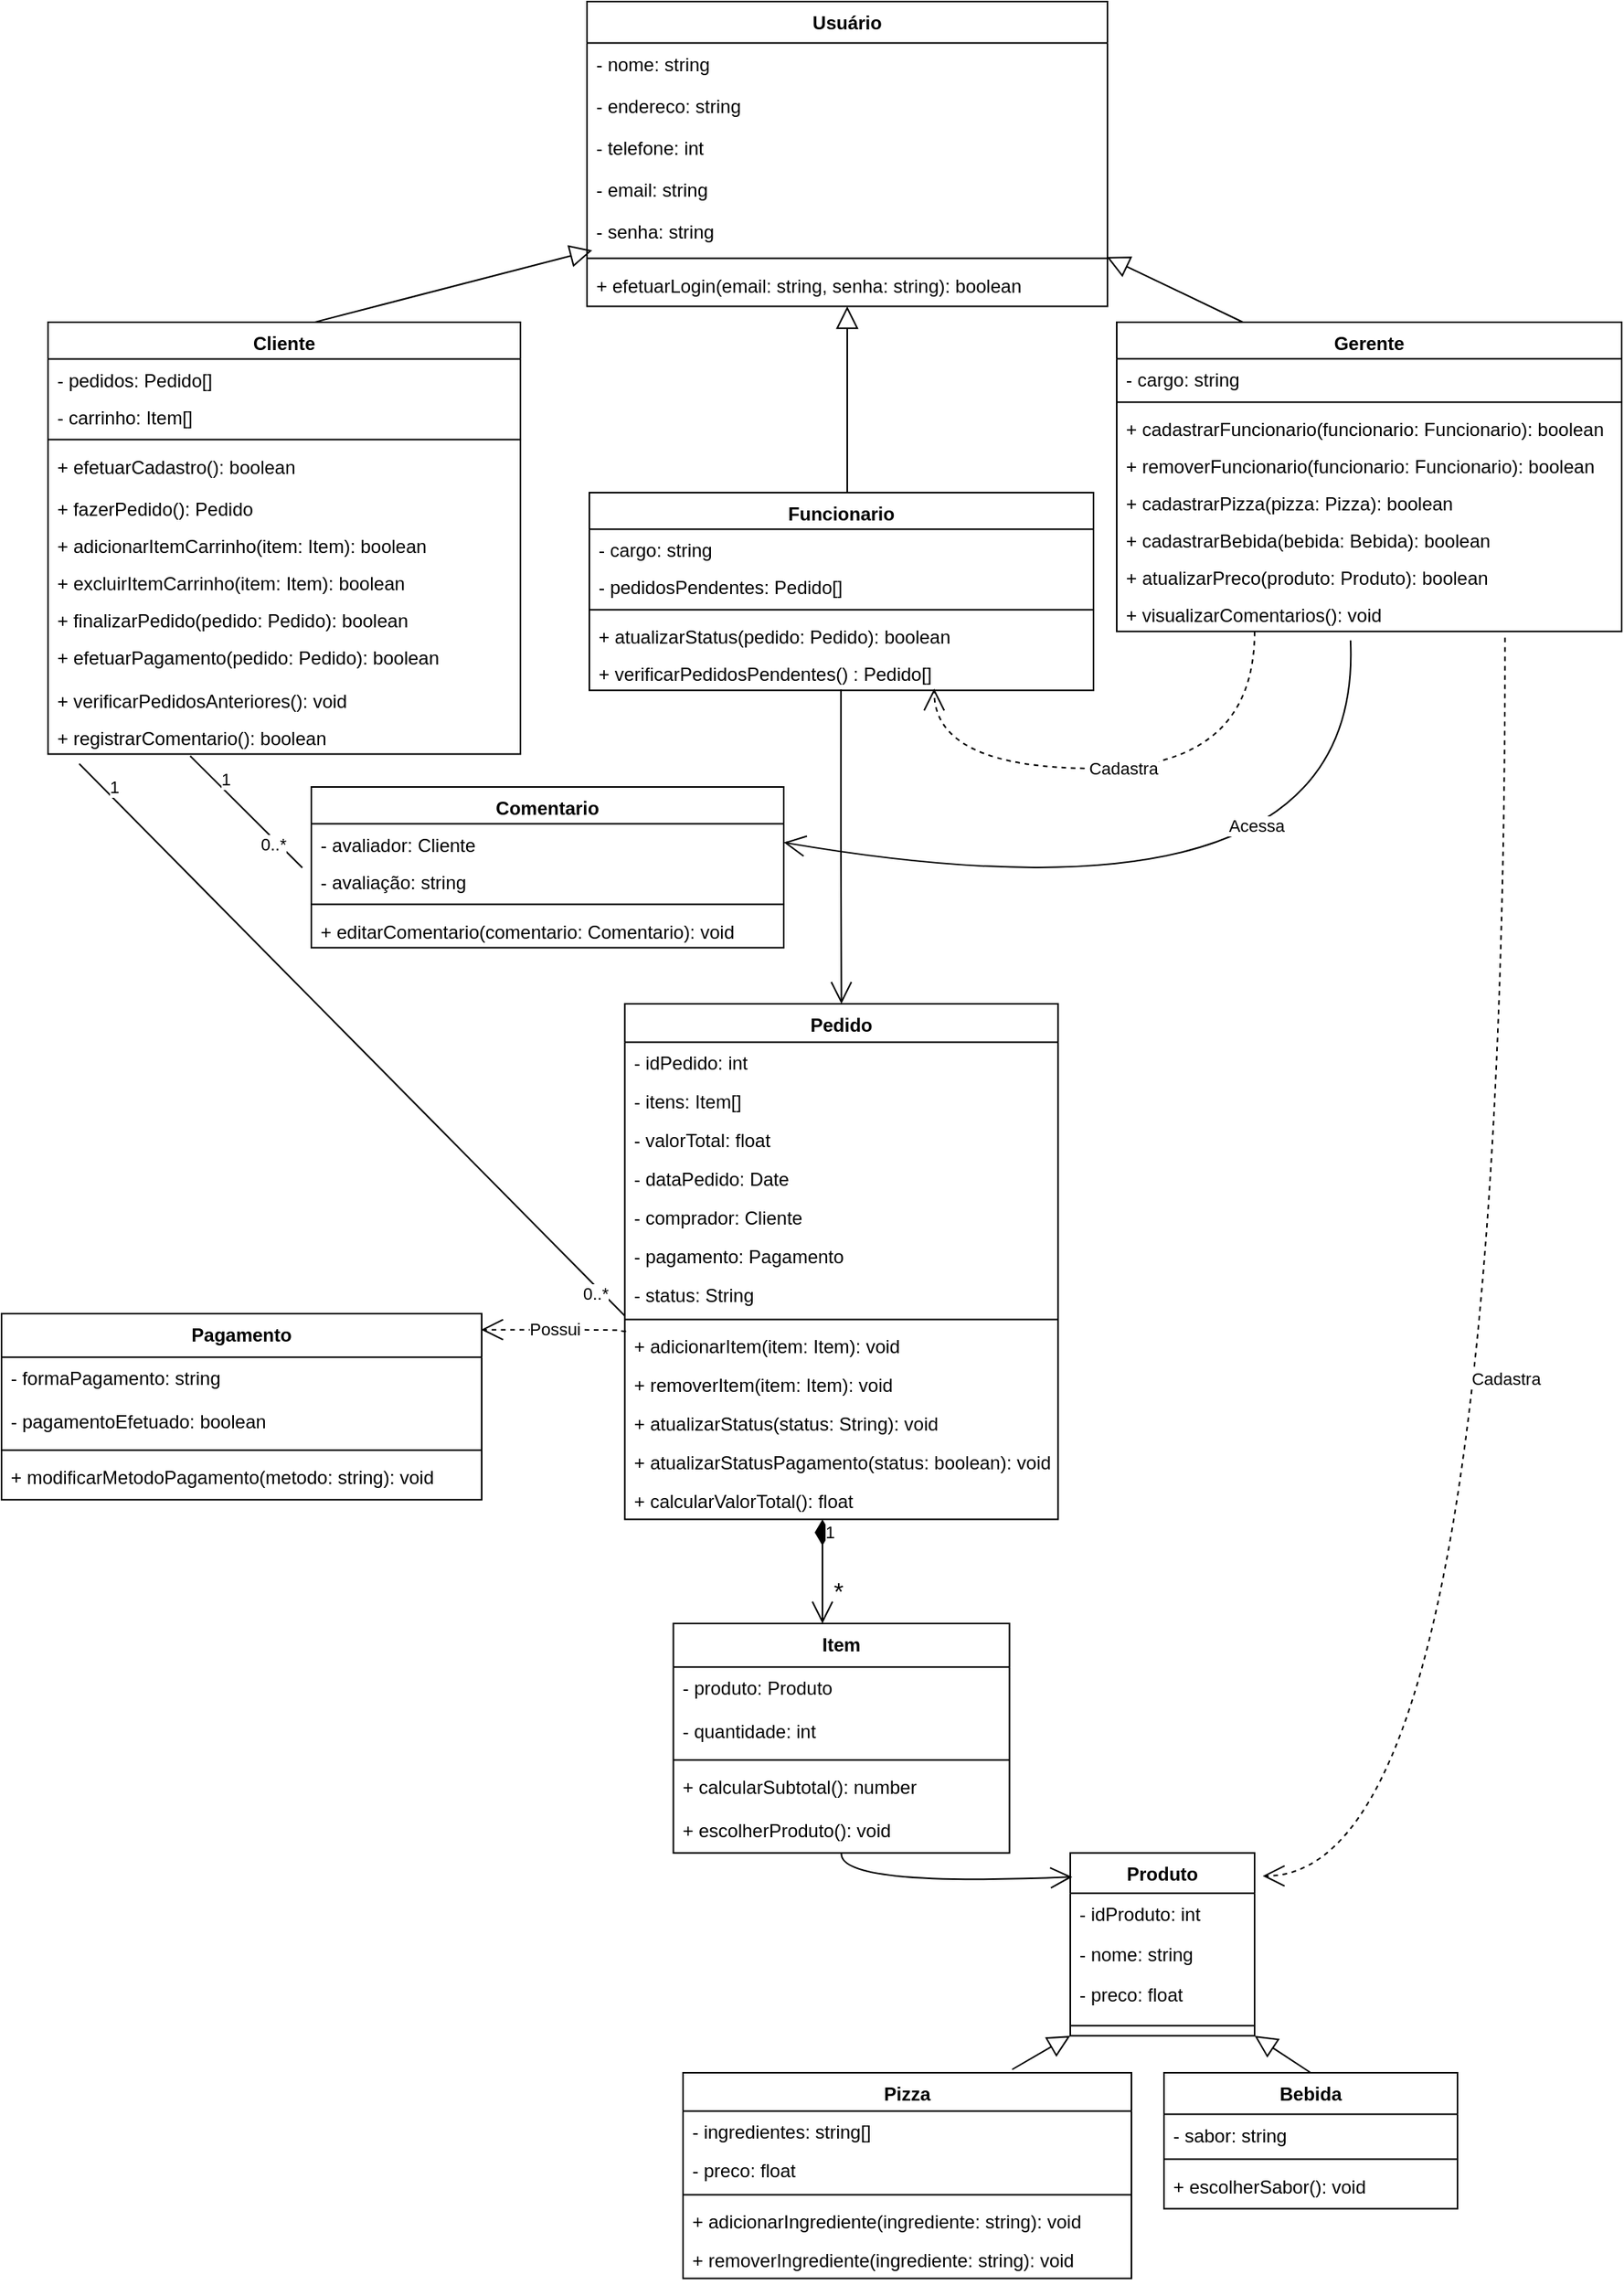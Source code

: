 <mxfile version="22.1.4" type="github">
  <diagram name="Página-1" id="_QHT0VM7mfmA924iPTIp">
    <mxGraphModel dx="2008" dy="1850" grid="1" gridSize="10" guides="1" tooltips="1" connect="1" arrows="1" fold="1" page="1" pageScale="1" pageWidth="827" pageHeight="1169" math="0" shadow="0">
      <root>
        <mxCell id="0" />
        <mxCell id="1" parent="0" />
        <mxCell id="14" value="Funcionario" style="swimlane;fontStyle=1;align=center;verticalAlign=top;childLayout=stackLayout;horizontal=1;startSize=23.606;horizontalStack=0;resizeParent=1;resizeParentMax=0;resizeLast=0;collapsible=0;marginBottom=0;" parent="1" vertex="1">
          <mxGeometry x="79.5" y="120" width="325.5" height="127.606" as="geometry" />
        </mxCell>
        <mxCell id="20" value="- cargo: string" style="text;strokeColor=none;fillColor=none;align=left;verticalAlign=top;spacingLeft=4;spacingRight=4;overflow=hidden;rotatable=0;points=[[0,0.5],[1,0.5]];portConstraint=eastwest;" parent="14" vertex="1">
          <mxGeometry y="23.606" width="325.5" height="24" as="geometry" />
        </mxCell>
        <mxCell id="4cy8AQnVeeCg22Ec7TbV-84" value="- pedidosPendentes: Pedido[]" style="text;strokeColor=none;fillColor=none;align=left;verticalAlign=top;spacingLeft=4;spacingRight=4;overflow=hidden;rotatable=0;points=[[0,0.5],[1,0.5]];portConstraint=eastwest;" vertex="1" parent="14">
          <mxGeometry y="47.606" width="325.5" height="24" as="geometry" />
        </mxCell>
        <mxCell id="21" style="line;strokeWidth=1;fillColor=none;align=left;verticalAlign=middle;spacingTop=-1;spacingLeft=3;spacingRight=3;rotatable=0;labelPosition=right;points=[];portConstraint=eastwest;strokeColor=inherit;" parent="14" vertex="1">
          <mxGeometry y="71.606" width="325.5" height="8" as="geometry" />
        </mxCell>
        <mxCell id="SXoZxHdqQvmYgP3eN_0H-120" value="+ atualizarStatus(pedido: Pedido): boolean" style="text;strokeColor=none;fillColor=none;align=left;verticalAlign=top;spacingLeft=4;spacingRight=4;overflow=hidden;rotatable=0;points=[[0,0.5],[1,0.5]];portConstraint=eastwest;" parent="14" vertex="1">
          <mxGeometry y="79.606" width="325.5" height="24" as="geometry" />
        </mxCell>
        <mxCell id="SXoZxHdqQvmYgP3eN_0H-117" value="+ verificarPedidosPendentes() : Pedido[]" style="text;strokeColor=none;fillColor=none;align=left;verticalAlign=top;spacingLeft=4;spacingRight=4;overflow=hidden;rotatable=0;points=[[0,0.5],[1,0.5]];portConstraint=eastwest;" parent="14" vertex="1">
          <mxGeometry y="103.606" width="325.5" height="24" as="geometry" />
        </mxCell>
        <mxCell id="SXoZxHdqQvmYgP3eN_0H-110" style="rounded=0;orthogonalLoop=1;jettySize=auto;html=1;exitX=0.25;exitY=0;exitDx=0;exitDy=0;endArrow=block;endFill=0;entryX=0.999;entryY=1.118;entryDx=0;entryDy=0;endSize=12;entryPerimeter=0;" parent="1" source="27" target="SXoZxHdqQvmYgP3eN_0H-99" edge="1">
          <mxGeometry relative="1" as="geometry" />
        </mxCell>
        <mxCell id="27" value="Gerente" style="swimlane;fontStyle=1;align=center;verticalAlign=top;childLayout=stackLayout;horizontal=1;startSize=23.606;horizontalStack=0;resizeParent=1;resizeParentMax=0;resizeLast=0;collapsible=0;marginBottom=0;" parent="1" vertex="1">
          <mxGeometry x="420" y="10" width="326" height="199.606" as="geometry" />
        </mxCell>
        <mxCell id="SXoZxHdqQvmYgP3eN_0H-112" value="- cargo: string" style="text;strokeColor=none;fillColor=none;align=left;verticalAlign=top;spacingLeft=4;spacingRight=4;overflow=hidden;rotatable=0;points=[[0,0.5],[1,0.5]];portConstraint=eastwest;" parent="27" vertex="1">
          <mxGeometry y="23.606" width="326" height="24" as="geometry" />
        </mxCell>
        <mxCell id="34" style="line;strokeWidth=1;fillColor=none;align=left;verticalAlign=middle;spacingTop=-1;spacingLeft=3;spacingRight=3;rotatable=0;labelPosition=right;points=[];portConstraint=eastwest;strokeColor=inherit;" parent="27" vertex="1">
          <mxGeometry y="47.606" width="326" height="8" as="geometry" />
        </mxCell>
        <mxCell id="35" value="+ cadastrarFuncionario(funcionario: Funcionario): boolean" style="text;strokeColor=none;fillColor=none;align=left;verticalAlign=top;spacingLeft=4;spacingRight=4;overflow=hidden;rotatable=0;points=[[0,0.5],[1,0.5]];portConstraint=eastwest;" parent="27" vertex="1">
          <mxGeometry y="55.606" width="326" height="24" as="geometry" />
        </mxCell>
        <mxCell id="36" value="+ removerFuncionario(funcionario: Funcionario): boolean" style="text;strokeColor=none;fillColor=none;align=left;verticalAlign=top;spacingLeft=4;spacingRight=4;overflow=hidden;rotatable=0;points=[[0,0.5],[1,0.5]];portConstraint=eastwest;" parent="27" vertex="1">
          <mxGeometry y="79.606" width="326" height="24" as="geometry" />
        </mxCell>
        <mxCell id="37" value="+ cadastrarPizza(pizza: Pizza): boolean" style="text;strokeColor=none;fillColor=none;align=left;verticalAlign=top;spacingLeft=4;spacingRight=4;overflow=hidden;rotatable=0;points=[[0,0.5],[1,0.5]];portConstraint=eastwest;" parent="27" vertex="1">
          <mxGeometry y="103.606" width="326" height="24" as="geometry" />
        </mxCell>
        <mxCell id="38" value="+ cadastrarBebida(bebida: Bebida): boolean" style="text;strokeColor=none;fillColor=none;align=left;verticalAlign=top;spacingLeft=4;spacingRight=4;overflow=hidden;rotatable=0;points=[[0,0.5],[1,0.5]];portConstraint=eastwest;" parent="27" vertex="1">
          <mxGeometry y="127.606" width="326" height="24" as="geometry" />
        </mxCell>
        <mxCell id="DunoJFlVvEclXtKHdvrS-126" value="+ atualizarPreco(produto: Produto): boolean" style="text;strokeColor=none;fillColor=none;align=left;verticalAlign=top;spacingLeft=4;spacingRight=4;overflow=hidden;rotatable=0;points=[[0,0.5],[1,0.5]];portConstraint=eastwest;" parent="27" vertex="1">
          <mxGeometry y="151.606" width="326" height="24" as="geometry" />
        </mxCell>
        <mxCell id="DunoJFlVvEclXtKHdvrS-119" value="+ visualizarComentarios(): void" style="text;strokeColor=none;fillColor=none;align=left;verticalAlign=top;spacingLeft=4;spacingRight=4;overflow=hidden;rotatable=0;points=[[0,0.5],[1,0.5]];portConstraint=eastwest;" parent="27" vertex="1">
          <mxGeometry y="175.606" width="326" height="24" as="geometry" />
        </mxCell>
        <mxCell id="40" value="Pizza" style="swimlane;fontStyle=1;align=center;verticalAlign=top;childLayout=stackLayout;horizontal=1;startSize=24.731;horizontalStack=0;resizeParent=1;resizeParentMax=0;resizeLast=0;collapsible=0;marginBottom=0;" parent="1" vertex="1">
          <mxGeometry x="140" y="1140" width="289.5" height="132.731" as="geometry" />
        </mxCell>
        <mxCell id="43" value="- ingredientes: string[]" style="text;strokeColor=none;fillColor=none;align=left;verticalAlign=top;spacingLeft=4;spacingRight=4;overflow=hidden;rotatable=0;points=[[0,0.5],[1,0.5]];portConstraint=eastwest;" parent="40" vertex="1">
          <mxGeometry y="24.731" width="289.5" height="25" as="geometry" />
        </mxCell>
        <mxCell id="44" value="- preco: float" style="text;strokeColor=none;fillColor=none;align=left;verticalAlign=top;spacingLeft=4;spacingRight=4;overflow=hidden;rotatable=0;points=[[0,0.5],[1,0.5]];portConstraint=eastwest;" parent="40" vertex="1">
          <mxGeometry y="49.731" width="289.5" height="25" as="geometry" />
        </mxCell>
        <mxCell id="45" style="line;strokeWidth=1;fillColor=none;align=left;verticalAlign=middle;spacingTop=-1;spacingLeft=3;spacingRight=3;rotatable=0;labelPosition=right;points=[];portConstraint=eastwest;strokeColor=inherit;" parent="40" vertex="1">
          <mxGeometry y="74.731" width="289.5" height="8" as="geometry" />
        </mxCell>
        <mxCell id="47" value="+ adicionarIngrediente(ingrediente: string): void" style="text;strokeColor=none;fillColor=none;align=left;verticalAlign=top;spacingLeft=4;spacingRight=4;overflow=hidden;rotatable=0;points=[[0,0.5],[1,0.5]];portConstraint=eastwest;" parent="40" vertex="1">
          <mxGeometry y="82.731" width="289.5" height="25" as="geometry" />
        </mxCell>
        <mxCell id="48" value="+ removerIngrediente(ingrediente: string): void" style="text;strokeColor=none;fillColor=none;align=left;verticalAlign=top;spacingLeft=4;spacingRight=4;overflow=hidden;rotatable=0;points=[[0,0.5],[1,0.5]];portConstraint=eastwest;" parent="40" vertex="1">
          <mxGeometry y="107.731" width="289.5" height="25" as="geometry" />
        </mxCell>
        <mxCell id="49" value="Bebida" style="swimlane;fontStyle=1;align=center;verticalAlign=top;childLayout=stackLayout;horizontal=1;startSize=26.756;horizontalStack=0;resizeParent=1;resizeParentMax=0;resizeLast=0;collapsible=0;marginBottom=0;" parent="1" vertex="1">
          <mxGeometry x="450.5" y="1140" width="189.5" height="87.756" as="geometry" />
        </mxCell>
        <mxCell id="DunoJFlVvEclXtKHdvrS-124" value="- sabor: string" style="text;strokeColor=none;fillColor=none;align=left;verticalAlign=top;spacingLeft=4;spacingRight=4;overflow=hidden;rotatable=0;points=[[0,0.5],[1,0.5]];portConstraint=eastwest;" parent="49" vertex="1">
          <mxGeometry y="26.756" width="189.5" height="25" as="geometry" />
        </mxCell>
        <mxCell id="53" style="line;strokeWidth=1;fillColor=none;align=left;verticalAlign=middle;spacingTop=-1;spacingLeft=3;spacingRight=3;rotatable=0;labelPosition=right;points=[];portConstraint=eastwest;strokeColor=inherit;" parent="49" vertex="1">
          <mxGeometry y="51.756" width="189.5" height="8" as="geometry" />
        </mxCell>
        <mxCell id="_cIstE_mvzX2A864JyEK-101" value="+ escolherSabor(): void" style="text;strokeColor=none;fillColor=none;align=left;verticalAlign=top;spacingLeft=4;spacingRight=4;overflow=hidden;rotatable=0;points=[[0,0.5],[1,0.5]];portConstraint=eastwest;" parent="49" vertex="1">
          <mxGeometry y="59.756" width="189.5" height="28" as="geometry" />
        </mxCell>
        <mxCell id="55" value="Pedido" style="swimlane;fontStyle=1;align=center;verticalAlign=top;childLayout=stackLayout;horizontal=1;startSize=24.731;horizontalStack=0;resizeParent=1;resizeParentMax=0;resizeLast=0;collapsible=0;marginBottom=0;" parent="1" vertex="1">
          <mxGeometry x="102.38" y="450" width="279.75" height="332.731" as="geometry" />
        </mxCell>
        <mxCell id="56" value="- idPedido: int" style="text;strokeColor=none;fillColor=none;align=left;verticalAlign=top;spacingLeft=4;spacingRight=4;overflow=hidden;rotatable=0;points=[[0,0.5],[1,0.5]];portConstraint=eastwest;" parent="55" vertex="1">
          <mxGeometry y="24.731" width="279.75" height="25" as="geometry" />
        </mxCell>
        <mxCell id="57" value="- itens: Item[]" style="text;strokeColor=none;fillColor=none;align=left;verticalAlign=top;spacingLeft=4;spacingRight=4;overflow=hidden;rotatable=0;points=[[0,0.5],[1,0.5]];portConstraint=eastwest;" parent="55" vertex="1">
          <mxGeometry y="49.731" width="279.75" height="25" as="geometry" />
        </mxCell>
        <mxCell id="58" value="- valorTotal: float" style="text;strokeColor=none;fillColor=none;align=left;verticalAlign=top;spacingLeft=4;spacingRight=4;overflow=hidden;rotatable=0;points=[[0,0.5],[1,0.5]];portConstraint=eastwest;" parent="55" vertex="1">
          <mxGeometry y="74.731" width="279.75" height="25" as="geometry" />
        </mxCell>
        <mxCell id="59" value="- dataPedido: Date" style="text;strokeColor=none;fillColor=none;align=left;verticalAlign=top;spacingLeft=4;spacingRight=4;overflow=hidden;rotatable=0;points=[[0,0.5],[1,0.5]];portConstraint=eastwest;" parent="55" vertex="1">
          <mxGeometry y="99.731" width="279.75" height="25" as="geometry" />
        </mxCell>
        <mxCell id="DunoJFlVvEclXtKHdvrS-103" value="- comprador: Cliente" style="text;strokeColor=none;fillColor=none;align=left;verticalAlign=top;spacingLeft=4;spacingRight=4;overflow=hidden;rotatable=0;points=[[0,0.5],[1,0.5]];portConstraint=eastwest;" parent="55" vertex="1">
          <mxGeometry y="124.731" width="279.75" height="25" as="geometry" />
        </mxCell>
        <mxCell id="4cy8AQnVeeCg22Ec7TbV-82" value="- pagamento: Pagamento" style="text;strokeColor=none;fillColor=none;align=left;verticalAlign=top;spacingLeft=4;spacingRight=4;overflow=hidden;rotatable=0;points=[[0,0.5],[1,0.5]];portConstraint=eastwest;" vertex="1" parent="55">
          <mxGeometry y="149.731" width="279.75" height="25" as="geometry" />
        </mxCell>
        <mxCell id="SXoZxHdqQvmYgP3eN_0H-115" value="- status: String" style="text;strokeColor=none;fillColor=none;align=left;verticalAlign=top;spacingLeft=4;spacingRight=4;overflow=hidden;rotatable=0;points=[[0,0.5],[1,0.5]];portConstraint=eastwest;" parent="55" vertex="1">
          <mxGeometry y="174.731" width="279.75" height="25" as="geometry" />
        </mxCell>
        <mxCell id="60" style="line;strokeWidth=1;fillColor=none;align=left;verticalAlign=middle;spacingTop=-1;spacingLeft=3;spacingRight=3;rotatable=0;labelPosition=right;points=[];portConstraint=eastwest;strokeColor=inherit;" parent="55" vertex="1">
          <mxGeometry y="199.731" width="279.75" height="8" as="geometry" />
        </mxCell>
        <mxCell id="61" value="+ adicionarItem(item: Item): void" style="text;strokeColor=none;fillColor=none;align=left;verticalAlign=top;spacingLeft=4;spacingRight=4;overflow=hidden;rotatable=0;points=[[0,0.5],[1,0.5]];portConstraint=eastwest;" parent="55" vertex="1">
          <mxGeometry y="207.731" width="279.75" height="25" as="geometry" />
        </mxCell>
        <mxCell id="62" value="+ removerItem(item: Item): void" style="text;strokeColor=none;fillColor=none;align=left;verticalAlign=top;spacingLeft=4;spacingRight=4;overflow=hidden;rotatable=0;points=[[0,0.5],[1,0.5]];portConstraint=eastwest;" parent="55" vertex="1">
          <mxGeometry y="232.731" width="279.75" height="25" as="geometry" />
        </mxCell>
        <mxCell id="_cIstE_mvzX2A864JyEK-83" value="+ atualizarStatus(status: String): void" style="text;strokeColor=none;fillColor=none;align=left;verticalAlign=top;spacingLeft=4;spacingRight=4;overflow=hidden;rotatable=0;points=[[0,0.5],[1,0.5]];portConstraint=eastwest;" parent="55" vertex="1">
          <mxGeometry y="257.731" width="279.75" height="25" as="geometry" />
        </mxCell>
        <mxCell id="4cy8AQnVeeCg22Ec7TbV-83" value="+ atualizarStatusPagamento(status: boolean): void" style="text;strokeColor=none;fillColor=none;align=left;verticalAlign=top;spacingLeft=4;spacingRight=4;overflow=hidden;rotatable=0;points=[[0,0.5],[1,0.5]];portConstraint=eastwest;" vertex="1" parent="55">
          <mxGeometry y="282.731" width="279.75" height="25" as="geometry" />
        </mxCell>
        <mxCell id="63" value="+ calcularValorTotal(): float" style="text;strokeColor=none;fillColor=none;align=left;verticalAlign=top;spacingLeft=4;spacingRight=4;overflow=hidden;rotatable=0;points=[[0,0.5],[1,0.5]];portConstraint=eastwest;" parent="55" vertex="1">
          <mxGeometry y="307.731" width="279.75" height="25" as="geometry" />
        </mxCell>
        <mxCell id="64" value="Item" style="swimlane;fontStyle=1;align=center;verticalAlign=top;childLayout=stackLayout;horizontal=1;startSize=28.106;horizontalStack=0;resizeParent=1;resizeParentMax=0;resizeLast=0;collapsible=0;marginBottom=0;" parent="1" vertex="1">
          <mxGeometry x="133.75" y="850" width="217" height="148.106" as="geometry" />
        </mxCell>
        <mxCell id="65" value="- produto: Produto" style="text;strokeColor=none;fillColor=none;align=left;verticalAlign=top;spacingLeft=4;spacingRight=4;overflow=hidden;rotatable=0;points=[[0,0.5],[1,0.5]];portConstraint=eastwest;" parent="64" vertex="1">
          <mxGeometry y="28.106" width="217" height="28" as="geometry" />
        </mxCell>
        <mxCell id="66" value="- quantidade: int" style="text;strokeColor=none;fillColor=none;align=left;verticalAlign=top;spacingLeft=4;spacingRight=4;overflow=hidden;rotatable=0;points=[[0,0.5],[1,0.5]];portConstraint=eastwest;" parent="64" vertex="1">
          <mxGeometry y="56.106" width="217" height="28" as="geometry" />
        </mxCell>
        <mxCell id="67" style="line;strokeWidth=1;fillColor=none;align=left;verticalAlign=middle;spacingTop=-1;spacingLeft=3;spacingRight=3;rotatable=0;labelPosition=right;points=[];portConstraint=eastwest;strokeColor=inherit;" parent="64" vertex="1">
          <mxGeometry y="84.106" width="217" height="8" as="geometry" />
        </mxCell>
        <mxCell id="_cIstE_mvzX2A864JyEK-99" value="+ calcularSubtotal(): number" style="text;strokeColor=none;fillColor=none;align=left;verticalAlign=top;spacingLeft=4;spacingRight=4;overflow=hidden;rotatable=0;points=[[0,0.5],[1,0.5]];portConstraint=eastwest;" parent="64" vertex="1">
          <mxGeometry y="92.106" width="217" height="28" as="geometry" />
        </mxCell>
        <mxCell id="68" value="+ escolherProduto(): void" style="text;strokeColor=none;fillColor=none;align=left;verticalAlign=top;spacingLeft=4;spacingRight=4;overflow=hidden;rotatable=0;points=[[0,0.5],[1,0.5]];portConstraint=eastwest;" parent="64" vertex="1">
          <mxGeometry y="120.106" width="217" height="28" as="geometry" />
        </mxCell>
        <mxCell id="69" value="Produto" style="swimlane;fontStyle=1;align=center;verticalAlign=top;childLayout=stackLayout;horizontal=1;startSize=26.019;horizontalStack=0;resizeParent=1;resizeParentMax=0;resizeLast=0;collapsible=0;marginBottom=0;" parent="1" vertex="1">
          <mxGeometry x="390" y="998.11" width="119" height="118.019" as="geometry" />
        </mxCell>
        <mxCell id="70" value="- idProduto: int" style="text;strokeColor=none;fillColor=none;align=left;verticalAlign=top;spacingLeft=4;spacingRight=4;overflow=hidden;rotatable=0;points=[[0,0.5],[1,0.5]];portConstraint=eastwest;" parent="69" vertex="1">
          <mxGeometry y="26.019" width="119" height="26" as="geometry" />
        </mxCell>
        <mxCell id="71" value="- nome: string" style="text;strokeColor=none;fillColor=none;align=left;verticalAlign=top;spacingLeft=4;spacingRight=4;overflow=hidden;rotatable=0;points=[[0,0.5],[1,0.5]];portConstraint=eastwest;" parent="69" vertex="1">
          <mxGeometry y="52.019" width="119" height="26" as="geometry" />
        </mxCell>
        <mxCell id="DunoJFlVvEclXtKHdvrS-123" value="- preco: float" style="text;strokeColor=none;fillColor=none;align=left;verticalAlign=top;spacingLeft=4;spacingRight=4;overflow=hidden;rotatable=0;points=[[0,0.5],[1,0.5]];portConstraint=eastwest;" parent="69" vertex="1">
          <mxGeometry y="78.019" width="119" height="27" as="geometry" />
        </mxCell>
        <mxCell id="72" style="line;strokeWidth=1;fillColor=none;align=left;verticalAlign=middle;spacingTop=-1;spacingLeft=3;spacingRight=3;rotatable=0;labelPosition=right;points=[];portConstraint=eastwest;strokeColor=inherit;" parent="69" vertex="1">
          <mxGeometry y="105.019" width="119" height="13" as="geometry" />
        </mxCell>
        <mxCell id="76" value="" style="startArrow=none;endArrow=open;endSize=12;entryX=0.5;entryY=0;entryDx=0;entryDy=0;edgeStyle=orthogonalEdgeStyle;exitX=0.499;exitY=0.973;exitDx=0;exitDy=0;exitPerimeter=0;" parent="1" source="SXoZxHdqQvmYgP3eN_0H-117" target="55" edge="1">
          <mxGeometry relative="1" as="geometry">
            <mxPoint x="241" y="550" as="sourcePoint" />
          </mxGeometry>
        </mxCell>
        <mxCell id="79" value="" style="curved=1;startArrow=none;endArrow=open;endSize=12;entryX=1;entryY=0.5;entryDx=0;entryDy=0;exitX=0.463;exitY=1.24;exitDx=0;exitDy=0;exitPerimeter=0;" parent="1" target="DunoJFlVvEclXtKHdvrS-102" edge="1" source="DunoJFlVvEclXtKHdvrS-119">
          <mxGeometry relative="1" as="geometry">
            <Array as="points">
              <mxPoint x="580" y="410" />
            </Array>
            <mxPoint x="570" y="270" as="sourcePoint" />
            <mxPoint x="490" y="770" as="targetPoint" />
          </mxGeometry>
        </mxCell>
        <mxCell id="_cIstE_mvzX2A864JyEK-97" value="Acessa" style="edgeLabel;html=1;align=center;verticalAlign=middle;resizable=0;points=[];" parent="79" vertex="1" connectable="0">
          <mxGeometry x="-0.205" y="-4" relative="1" as="geometry">
            <mxPoint x="-38" y="-66" as="offset" />
          </mxGeometry>
        </mxCell>
        <mxCell id="82" value="" style="curved=1;startArrow=none;endArrow=open;endSize=12;exitX=0.5;exitY=1.004;entryX=0.011;entryY=0.131;entryDx=0;entryDy=0;entryPerimeter=0;" parent="1" source="64" target="69" edge="1">
          <mxGeometry relative="1" as="geometry">
            <Array as="points">
              <mxPoint x="240" y="1020" />
            </Array>
          </mxGeometry>
        </mxCell>
        <mxCell id="SXoZxHdqQvmYgP3eN_0H-86" value="Usuário" style="swimlane;fontStyle=1;align=center;verticalAlign=top;childLayout=stackLayout;horizontal=1;startSize=26.756;horizontalStack=0;resizeParent=1;resizeParentMax=0;resizeLast=0;collapsible=0;marginBottom=0;" parent="1" vertex="1">
          <mxGeometry x="78" y="-197" width="336" height="196.756" as="geometry" />
        </mxCell>
        <mxCell id="SXoZxHdqQvmYgP3eN_0H-87" value="- nome: string" style="text;strokeColor=none;fillColor=none;align=left;verticalAlign=top;spacingLeft=4;spacingRight=4;overflow=hidden;rotatable=0;points=[[0,0.5],[1,0.5]];portConstraint=eastwest;" parent="SXoZxHdqQvmYgP3eN_0H-86" vertex="1">
          <mxGeometry y="26.756" width="336" height="27" as="geometry" />
        </mxCell>
        <mxCell id="SXoZxHdqQvmYgP3eN_0H-88" value="- endereco: string" style="text;strokeColor=none;fillColor=none;align=left;verticalAlign=top;spacingLeft=4;spacingRight=4;overflow=hidden;rotatable=0;points=[[0,0.5],[1,0.5]];portConstraint=eastwest;" parent="SXoZxHdqQvmYgP3eN_0H-86" vertex="1">
          <mxGeometry y="53.756" width="336" height="27" as="geometry" />
        </mxCell>
        <mxCell id="SXoZxHdqQvmYgP3eN_0H-89" value="- telefone: int" style="text;strokeColor=none;fillColor=none;align=left;verticalAlign=top;spacingLeft=4;spacingRight=4;overflow=hidden;rotatable=0;points=[[0,0.5],[1,0.5]];portConstraint=eastwest;" parent="SXoZxHdqQvmYgP3eN_0H-86" vertex="1">
          <mxGeometry y="80.756" width="336" height="27" as="geometry" />
        </mxCell>
        <mxCell id="SXoZxHdqQvmYgP3eN_0H-98" value="- email: string" style="text;strokeColor=none;fillColor=none;align=left;verticalAlign=top;spacingLeft=4;spacingRight=4;overflow=hidden;rotatable=0;points=[[0,0.5],[1,0.5]];portConstraint=eastwest;" parent="SXoZxHdqQvmYgP3eN_0H-86" vertex="1">
          <mxGeometry y="107.756" width="336" height="27" as="geometry" />
        </mxCell>
        <mxCell id="SXoZxHdqQvmYgP3eN_0H-99" value="- senha: string" style="text;strokeColor=none;fillColor=none;align=left;verticalAlign=top;spacingLeft=4;spacingRight=4;overflow=hidden;rotatable=0;points=[[0,0.5],[1,0.5]];portConstraint=eastwest;" parent="SXoZxHdqQvmYgP3eN_0H-86" vertex="1">
          <mxGeometry y="134.756" width="336" height="27" as="geometry" />
        </mxCell>
        <mxCell id="SXoZxHdqQvmYgP3eN_0H-90" style="line;strokeWidth=1;fillColor=none;align=left;verticalAlign=middle;spacingTop=-1;spacingLeft=3;spacingRight=3;rotatable=0;labelPosition=right;points=[];portConstraint=eastwest;strokeColor=inherit;" parent="SXoZxHdqQvmYgP3eN_0H-86" vertex="1">
          <mxGeometry y="161.756" width="336" height="8" as="geometry" />
        </mxCell>
        <mxCell id="SXoZxHdqQvmYgP3eN_0H-91" value="+ efetuarLogin(email: string, senha: string): boolean" style="text;strokeColor=none;fillColor=none;align=left;verticalAlign=top;spacingLeft=4;spacingRight=4;overflow=hidden;rotatable=0;points=[[0,0.5],[1,0.5]];portConstraint=eastwest;" parent="SXoZxHdqQvmYgP3eN_0H-86" vertex="1">
          <mxGeometry y="169.756" width="336" height="27" as="geometry" />
        </mxCell>
        <mxCell id="SXoZxHdqQvmYgP3eN_0H-113" style="rounded=0;orthogonalLoop=1;jettySize=auto;html=1;endArrow=block;endFill=0;endSize=12;edgeStyle=orthogonalEdgeStyle;exitX=0.5;exitY=0;exitDx=0;exitDy=0;" parent="1" source="14" edge="1" target="SXoZxHdqQvmYgP3eN_0H-91">
          <mxGeometry relative="1" as="geometry">
            <mxPoint x="244.13" y="90" as="sourcePoint" />
            <mxPoint x="245.88" y="37" as="targetPoint" />
            <Array as="points">
              <mxPoint x="246" y="120" />
            </Array>
          </mxGeometry>
        </mxCell>
        <mxCell id="DunoJFlVvEclXtKHdvrS-84" value="Comentario" style="swimlane;fontStyle=1;align=center;verticalAlign=top;childLayout=stackLayout;horizontal=1;startSize=23.81;horizontalStack=0;resizeParent=1;resizeParentMax=0;resizeLast=0;collapsible=0;marginBottom=0;" parent="1" vertex="1">
          <mxGeometry x="-100" y="310" width="305" height="103.81" as="geometry" />
        </mxCell>
        <mxCell id="DunoJFlVvEclXtKHdvrS-102" value="- avaliador: Cliente" style="text;strokeColor=none;fillColor=none;align=left;verticalAlign=top;spacingLeft=4;spacingRight=4;overflow=hidden;rotatable=0;points=[[0,0.5],[1,0.5]];portConstraint=eastwest;" parent="DunoJFlVvEclXtKHdvrS-84" vertex="1">
          <mxGeometry y="23.81" width="305" height="24" as="geometry" />
        </mxCell>
        <mxCell id="DunoJFlVvEclXtKHdvrS-85" value="- avaliação: string" style="text;strokeColor=none;fillColor=none;align=left;verticalAlign=top;spacingLeft=4;spacingRight=4;overflow=hidden;rotatable=0;points=[[0,0.5],[1,0.5]];portConstraint=eastwest;" parent="DunoJFlVvEclXtKHdvrS-84" vertex="1">
          <mxGeometry y="47.81" width="305" height="24" as="geometry" />
        </mxCell>
        <mxCell id="DunoJFlVvEclXtKHdvrS-86" style="line;strokeWidth=1;fillColor=none;align=left;verticalAlign=middle;spacingTop=-1;spacingLeft=3;spacingRight=3;rotatable=0;labelPosition=right;points=[];portConstraint=eastwest;strokeColor=inherit;" parent="DunoJFlVvEclXtKHdvrS-84" vertex="1">
          <mxGeometry y="71.81" width="305" height="8" as="geometry" />
        </mxCell>
        <mxCell id="DunoJFlVvEclXtKHdvrS-133" value="+ editarComentario(comentario: Comentario): void" style="text;strokeColor=none;fillColor=none;align=left;verticalAlign=top;spacingLeft=4;spacingRight=4;overflow=hidden;rotatable=0;points=[[0,0.5],[1,0.5]];portConstraint=eastwest;" parent="DunoJFlVvEclXtKHdvrS-84" vertex="1">
          <mxGeometry y="79.81" width="305" height="24" as="geometry" />
        </mxCell>
        <mxCell id="DunoJFlVvEclXtKHdvrS-115" value="" style="endArrow=none;html=1;rounded=0;exitX=0.301;exitY=1.05;exitDx=0;exitDy=0;exitPerimeter=0;entryX=-0.019;entryY=0.18;entryDx=0;entryDy=0;entryPerimeter=0;" parent="1" source="SXoZxHdqQvmYgP3eN_0H-119" target="DunoJFlVvEclXtKHdvrS-85" edge="1">
          <mxGeometry relative="1" as="geometry">
            <mxPoint x="-188.195" y="407.706" as="sourcePoint" />
            <mxPoint x="-90" y="486.81" as="targetPoint" />
          </mxGeometry>
        </mxCell>
        <mxCell id="DunoJFlVvEclXtKHdvrS-116" value="1" style="edgeLabel;resizable=0;html=1;align=left;verticalAlign=bottom;" parent="DunoJFlVvEclXtKHdvrS-115" connectable="0" vertex="1">
          <mxGeometry x="-1" relative="1" as="geometry">
            <mxPoint x="18" y="23" as="offset" />
          </mxGeometry>
        </mxCell>
        <mxCell id="DunoJFlVvEclXtKHdvrS-117" value="0..*" style="edgeLabel;resizable=0;html=1;align=right;verticalAlign=bottom;" parent="DunoJFlVvEclXtKHdvrS-115" connectable="0" vertex="1">
          <mxGeometry x="1" relative="1" as="geometry">
            <mxPoint x="-10" y="-6" as="offset" />
          </mxGeometry>
        </mxCell>
        <mxCell id="DunoJFlVvEclXtKHdvrS-118" value="Cadastra" style="endArrow=open;endSize=12;dashed=1;html=1;rounded=0;entryX=0.701;entryY=1.049;entryDx=0;entryDy=0;entryPerimeter=0;edgeStyle=orthogonalEdgeStyle;curved=1;exitX=0.29;exitY=1.096;exitDx=0;exitDy=0;exitPerimeter=0;" parent="1" edge="1">
          <mxGeometry width="160" relative="1" as="geometry">
            <mxPoint x="509.0" y="209.62" as="sourcePoint" />
            <mxPoint x="302.135" y="246.492" as="targetPoint" />
            <Array as="points">
              <mxPoint x="509" y="298" />
              <mxPoint x="302" y="298" />
            </Array>
          </mxGeometry>
        </mxCell>
        <mxCell id="DunoJFlVvEclXtKHdvrS-120" style="rounded=0;orthogonalLoop=1;jettySize=auto;html=1;exitX=0.557;exitY=0.002;exitDx=0;exitDy=0;endArrow=block;endFill=0;entryX=0.01;entryY=0.958;entryDx=0;entryDy=0;endSize=12;exitPerimeter=0;entryPerimeter=0;" parent="1" source="2" edge="1" target="SXoZxHdqQvmYgP3eN_0H-99">
          <mxGeometry relative="1" as="geometry">
            <mxPoint x="-110" y="160" as="sourcePoint" />
            <mxPoint x="77" y="23" as="targetPoint" />
          </mxGeometry>
        </mxCell>
        <mxCell id="DunoJFlVvEclXtKHdvrS-127" value="Cadastra" style="endArrow=open;endSize=12;dashed=1;html=1;rounded=0;entryX=1.044;entryY=0.126;entryDx=0;entryDy=0;edgeStyle=orthogonalEdgeStyle;curved=1;entryPerimeter=0;exitX=0.769;exitY=1.168;exitDx=0;exitDy=0;exitPerimeter=0;" parent="1" target="69" edge="1" source="DunoJFlVvEclXtKHdvrS-119">
          <mxGeometry width="160" relative="1" as="geometry">
            <mxPoint x="670" y="270" as="sourcePoint" />
            <mxPoint x="520.005" y="984.152" as="targetPoint" />
            <Array as="points">
              <mxPoint x="671" y="1013" />
            </Array>
          </mxGeometry>
        </mxCell>
        <mxCell id="DunoJFlVvEclXtKHdvrS-128" value="" style="endArrow=none;html=1;rounded=0;exitX=0.066;exitY=1.258;exitDx=0;exitDy=0;exitPerimeter=0;entryX=0;entryY=1.066;entryDx=0;entryDy=0;entryPerimeter=0;" parent="1" source="SXoZxHdqQvmYgP3eN_0H-119" target="SXoZxHdqQvmYgP3eN_0H-115" edge="1">
          <mxGeometry relative="1" as="geometry">
            <mxPoint x="-234.86" y="406.706" as="sourcePoint" />
            <mxPoint x="-112" y="579" as="targetPoint" />
            <Array as="points" />
          </mxGeometry>
        </mxCell>
        <mxCell id="DunoJFlVvEclXtKHdvrS-129" value="1" style="edgeLabel;resizable=0;html=1;align=left;verticalAlign=bottom;" parent="DunoJFlVvEclXtKHdvrS-128" connectable="0" vertex="1">
          <mxGeometry x="-1" relative="1" as="geometry">
            <mxPoint x="18" y="23" as="offset" />
          </mxGeometry>
        </mxCell>
        <mxCell id="DunoJFlVvEclXtKHdvrS-130" value="0..*" style="edgeLabel;resizable=0;html=1;align=right;verticalAlign=bottom;" parent="DunoJFlVvEclXtKHdvrS-128" connectable="0" vertex="1">
          <mxGeometry x="1" relative="1" as="geometry">
            <mxPoint x="-10" y="-6" as="offset" />
          </mxGeometry>
        </mxCell>
        <mxCell id="DunoJFlVvEclXtKHdvrS-131" style="rounded=0;orthogonalLoop=1;jettySize=auto;html=1;exitX=0.5;exitY=0;exitDx=0;exitDy=0;endArrow=block;endFill=0;entryX=1;entryY=1;entryDx=0;entryDy=0;endSize=12;" parent="1" source="49" target="69" edge="1">
          <mxGeometry relative="1" as="geometry">
            <mxPoint x="642" y="1367" as="sourcePoint" />
            <mxPoint x="524" y="1260" as="targetPoint" />
          </mxGeometry>
        </mxCell>
        <mxCell id="DunoJFlVvEclXtKHdvrS-132" style="rounded=0;orthogonalLoop=1;jettySize=auto;html=1;exitX=0.734;exitY=-0.016;exitDx=0;exitDy=0;endArrow=block;endFill=0;entryX=0;entryY=1;entryDx=0;entryDy=0;endSize=12;exitPerimeter=0;" parent="1" source="40" target="69" edge="1">
          <mxGeometry relative="1" as="geometry">
            <mxPoint x="378" y="1350" as="sourcePoint" />
            <mxPoint x="280" y="1250" as="targetPoint" />
          </mxGeometry>
        </mxCell>
        <mxCell id="_cIstE_mvzX2A864JyEK-87" value="Pagamento" style="swimlane;fontStyle=1;align=center;verticalAlign=top;childLayout=stackLayout;horizontal=1;startSize=28.106;horizontalStack=0;resizeParent=1;resizeParentMax=0;resizeLast=0;collapsible=0;marginBottom=0;" parent="1" vertex="1">
          <mxGeometry x="-300" y="650" width="310" height="120.106" as="geometry" />
        </mxCell>
        <mxCell id="_cIstE_mvzX2A864JyEK-88" value="- formaPagamento: string" style="text;strokeColor=none;fillColor=none;align=left;verticalAlign=top;spacingLeft=4;spacingRight=4;overflow=hidden;rotatable=0;points=[[0,0.5],[1,0.5]];portConstraint=eastwest;" parent="_cIstE_mvzX2A864JyEK-87" vertex="1">
          <mxGeometry y="28.106" width="310" height="28" as="geometry" />
        </mxCell>
        <mxCell id="_cIstE_mvzX2A864JyEK-89" value="- pagamentoEfetuado: boolean" style="text;strokeColor=none;fillColor=none;align=left;verticalAlign=top;spacingLeft=4;spacingRight=4;overflow=hidden;rotatable=0;points=[[0,0.5],[1,0.5]];portConstraint=eastwest;" parent="_cIstE_mvzX2A864JyEK-87" vertex="1">
          <mxGeometry y="56.106" width="310" height="28" as="geometry" />
        </mxCell>
        <mxCell id="_cIstE_mvzX2A864JyEK-90" style="line;strokeWidth=1;fillColor=none;align=left;verticalAlign=middle;spacingTop=-1;spacingLeft=3;spacingRight=3;rotatable=0;labelPosition=right;points=[];portConstraint=eastwest;strokeColor=inherit;" parent="_cIstE_mvzX2A864JyEK-87" vertex="1">
          <mxGeometry y="84.106" width="310" height="8" as="geometry" />
        </mxCell>
        <mxCell id="_cIstE_mvzX2A864JyEK-92" value="+ modificarMetodoPagamento(metodo: string): void" style="text;strokeColor=none;fillColor=none;align=left;verticalAlign=top;spacingLeft=4;spacingRight=4;overflow=hidden;rotatable=0;points=[[0,0.5],[1,0.5]];portConstraint=eastwest;" parent="_cIstE_mvzX2A864JyEK-87" vertex="1">
          <mxGeometry y="92.106" width="310" height="28" as="geometry" />
        </mxCell>
        <mxCell id="_cIstE_mvzX2A864JyEK-95" value="Possui" style="endArrow=open;endSize=12;dashed=1;html=1;rounded=0;entryX=0.999;entryY=0.086;entryDx=0;entryDy=0;exitX=0.003;exitY=0.147;exitDx=0;exitDy=0;edgeStyle=orthogonalEdgeStyle;curved=1;entryPerimeter=0;exitPerimeter=0;" parent="1" target="_cIstE_mvzX2A864JyEK-87" edge="1" source="61">
          <mxGeometry width="160" relative="1" as="geometry">
            <mxPoint x="120.25" y="637.231" as="sourcePoint" />
            <mxPoint x="-205" y="610" as="targetPoint" />
            <Array as="points">
              <mxPoint x="100" y="661" />
              <mxPoint x="100" y="660" />
            </Array>
          </mxGeometry>
        </mxCell>
        <mxCell id="2" value="Cliente" style="swimlane;fontStyle=1;align=center;verticalAlign=top;childLayout=stackLayout;horizontal=1;startSize=23.81;horizontalStack=0;resizeParent=1;resizeParentMax=0;resizeLast=0;collapsible=0;marginBottom=0;" parent="1" vertex="1">
          <mxGeometry x="-270" y="10.0" width="305" height="278.81" as="geometry" />
        </mxCell>
        <mxCell id="SXoZxHdqQvmYgP3eN_0H-116" value="- pedidos: Pedido[]" style="text;strokeColor=none;fillColor=none;align=left;verticalAlign=top;spacingLeft=4;spacingRight=4;overflow=hidden;rotatable=0;points=[[0,0.5],[1,0.5]];portConstraint=eastwest;" parent="2" vertex="1">
          <mxGeometry y="23.81" width="305" height="24" as="geometry" />
        </mxCell>
        <mxCell id="DunoJFlVvEclXtKHdvrS-109" value="- carrinho: Item[]" style="text;strokeColor=none;fillColor=none;align=left;verticalAlign=top;spacingLeft=4;spacingRight=4;overflow=hidden;rotatable=0;points=[[0,0.5],[1,0.5]];portConstraint=eastwest;" parent="2" vertex="1">
          <mxGeometry y="47.81" width="305" height="24" as="geometry" />
        </mxCell>
        <mxCell id="9" style="line;strokeWidth=1;fillColor=none;align=left;verticalAlign=middle;spacingTop=-1;spacingLeft=3;spacingRight=3;rotatable=0;labelPosition=right;points=[];portConstraint=eastwest;strokeColor=inherit;" parent="2" vertex="1">
          <mxGeometry y="71.81" width="305" height="8" as="geometry" />
        </mxCell>
        <mxCell id="4cy8AQnVeeCg22Ec7TbV-85" value="+ efetuarCadastro(): boolean" style="text;strokeColor=none;fillColor=none;align=left;verticalAlign=top;spacingLeft=4;spacingRight=4;overflow=hidden;rotatable=0;points=[[0,0.5],[1,0.5]];portConstraint=eastwest;" vertex="1" parent="2">
          <mxGeometry y="79.81" width="305" height="27" as="geometry" />
        </mxCell>
        <mxCell id="10" value="+ fazerPedido(): Pedido" style="text;strokeColor=none;fillColor=none;align=left;verticalAlign=top;spacingLeft=4;spacingRight=4;overflow=hidden;rotatable=0;points=[[0,0.5],[1,0.5]];portConstraint=eastwest;" parent="2" vertex="1">
          <mxGeometry y="106.81" width="305" height="24" as="geometry" />
        </mxCell>
        <mxCell id="11" value="+ adicionarItemCarrinho(item: Item): boolean" style="text;strokeColor=none;fillColor=none;align=left;verticalAlign=top;spacingLeft=4;spacingRight=4;overflow=hidden;rotatable=0;points=[[0,0.5],[1,0.5]];portConstraint=eastwest;" parent="2" vertex="1">
          <mxGeometry y="130.81" width="305" height="24" as="geometry" />
        </mxCell>
        <mxCell id="12" value="+ excluirItemCarrinho(item: Item): boolean" style="text;strokeColor=none;fillColor=none;align=left;verticalAlign=top;spacingLeft=4;spacingRight=4;overflow=hidden;rotatable=0;points=[[0,0.5],[1,0.5]];portConstraint=eastwest;" parent="2" vertex="1">
          <mxGeometry y="154.81" width="305" height="24" as="geometry" />
        </mxCell>
        <mxCell id="13" value="+ finalizarPedido(pedido: Pedido): boolean" style="text;strokeColor=none;fillColor=none;align=left;verticalAlign=top;spacingLeft=4;spacingRight=4;overflow=hidden;rotatable=0;points=[[0,0.5],[1,0.5]];portConstraint=eastwest;" parent="2" vertex="1">
          <mxGeometry y="178.81" width="305" height="24" as="geometry" />
        </mxCell>
        <mxCell id="_cIstE_mvzX2A864JyEK-91" value="+ efetuarPagamento(pedido: Pedido): boolean" style="text;strokeColor=none;fillColor=none;align=left;verticalAlign=top;spacingLeft=4;spacingRight=4;overflow=hidden;rotatable=0;points=[[0,0.5],[1,0.5]];portConstraint=eastwest;" parent="2" vertex="1">
          <mxGeometry y="202.81" width="305" height="28" as="geometry" />
        </mxCell>
        <mxCell id="SXoZxHdqQvmYgP3eN_0H-118" value="+ verificarPedidosAnteriores(): void" style="text;strokeColor=none;fillColor=none;align=left;verticalAlign=top;spacingLeft=4;spacingRight=4;overflow=hidden;rotatable=0;points=[[0,0.5],[1,0.5]];portConstraint=eastwest;" parent="2" vertex="1">
          <mxGeometry y="230.81" width="305" height="24" as="geometry" />
        </mxCell>
        <mxCell id="SXoZxHdqQvmYgP3eN_0H-119" value="+ registrarComentario(): boolean" style="text;strokeColor=none;fillColor=none;align=left;verticalAlign=top;spacingLeft=4;spacingRight=4;overflow=hidden;rotatable=0;points=[[0,0.5],[1,0.5]];portConstraint=eastwest;" parent="2" vertex="1">
          <mxGeometry y="254.81" width="305" height="24" as="geometry" />
        </mxCell>
        <mxCell id="3j0r_rhcc79KOelKi6i0-82" value="1" style="endArrow=open;html=1;endSize=12;startArrow=diamondThin;startSize=14;startFill=1;edgeStyle=orthogonalEdgeStyle;align=left;verticalAlign=bottom;rounded=0;" parent="1" source="63" edge="1">
          <mxGeometry x="-0.487" relative="1" as="geometry">
            <mxPoint x="230" y="790" as="sourcePoint" />
            <mxPoint x="230" y="850" as="targetPoint" />
            <Array as="points">
              <mxPoint x="230" y="810" />
              <mxPoint x="230" y="810" />
            </Array>
            <mxPoint as="offset" />
          </mxGeometry>
        </mxCell>
        <mxCell id="cqIfjwWlfIS6sCxWjlf6-82" value="*" style="edgeLabel;html=1;align=center;verticalAlign=middle;resizable=0;points=[];fontSize=16;" parent="3j0r_rhcc79KOelKi6i0-82" vertex="1" connectable="0">
          <mxGeometry x="0.372" y="-2" relative="1" as="geometry">
            <mxPoint x="12" as="offset" />
          </mxGeometry>
        </mxCell>
      </root>
    </mxGraphModel>
  </diagram>
</mxfile>
